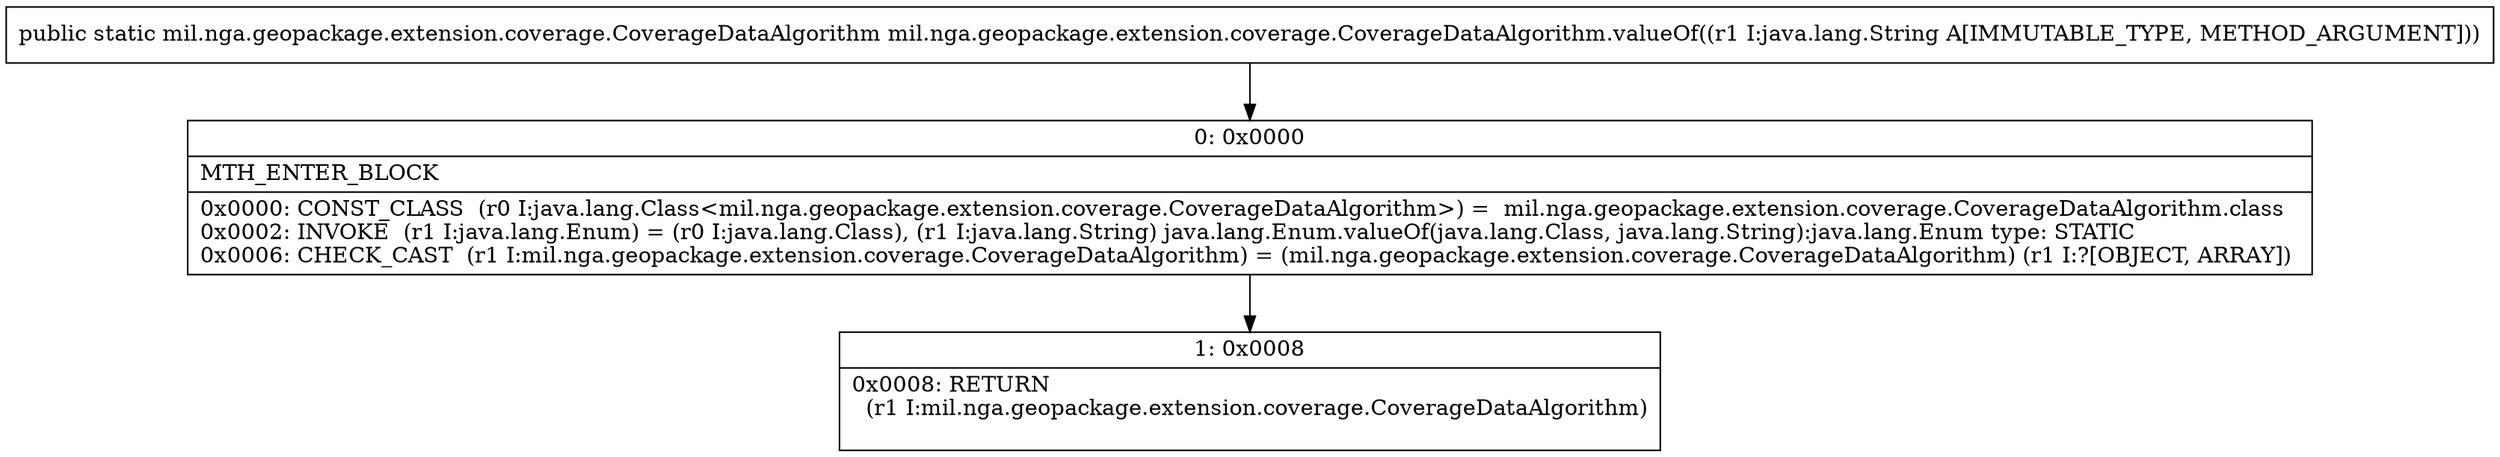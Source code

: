 digraph "CFG formil.nga.geopackage.extension.coverage.CoverageDataAlgorithm.valueOf(Ljava\/lang\/String;)Lmil\/nga\/geopackage\/extension\/coverage\/CoverageDataAlgorithm;" {
Node_0 [shape=record,label="{0\:\ 0x0000|MTH_ENTER_BLOCK\l|0x0000: CONST_CLASS  (r0 I:java.lang.Class\<mil.nga.geopackage.extension.coverage.CoverageDataAlgorithm\>) =  mil.nga.geopackage.extension.coverage.CoverageDataAlgorithm.class \l0x0002: INVOKE  (r1 I:java.lang.Enum) = (r0 I:java.lang.Class), (r1 I:java.lang.String) java.lang.Enum.valueOf(java.lang.Class, java.lang.String):java.lang.Enum type: STATIC \l0x0006: CHECK_CAST  (r1 I:mil.nga.geopackage.extension.coverage.CoverageDataAlgorithm) = (mil.nga.geopackage.extension.coverage.CoverageDataAlgorithm) (r1 I:?[OBJECT, ARRAY]) \l}"];
Node_1 [shape=record,label="{1\:\ 0x0008|0x0008: RETURN  \l  (r1 I:mil.nga.geopackage.extension.coverage.CoverageDataAlgorithm)\l \l}"];
MethodNode[shape=record,label="{public static mil.nga.geopackage.extension.coverage.CoverageDataAlgorithm mil.nga.geopackage.extension.coverage.CoverageDataAlgorithm.valueOf((r1 I:java.lang.String A[IMMUTABLE_TYPE, METHOD_ARGUMENT])) }"];
MethodNode -> Node_0;
Node_0 -> Node_1;
}

